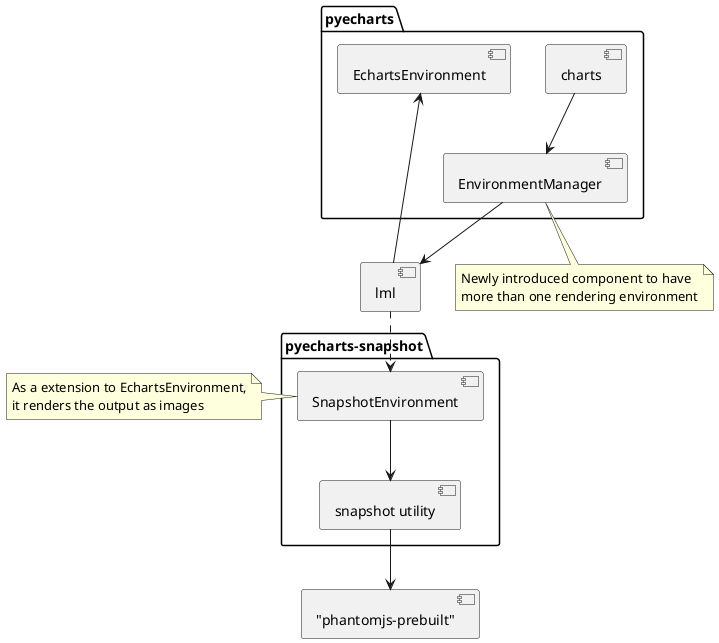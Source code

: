 @startuml

package "pyecharts" {
[charts] --> [EnvironmentManager]
[EchartsEnvironment]
}

package "pyecharts-snapshot" {
[SnapshotEnvironment] --> [snapshot utility]
}


[EnvironmentManager] --> [lml]
[lml] --> [EchartsEnvironment]
[lml] ..> [SnapshotEnvironment]
[snapshot utility] --> ["phantomjs-prebuilt"]

note bottom of [EnvironmentManager]
Newly introduced component to have
more than one rendering environment
end note

note left of [SnapshotEnvironment]
As a extension to EchartsEnvironment,
it renders the output as images
end note

@enduml